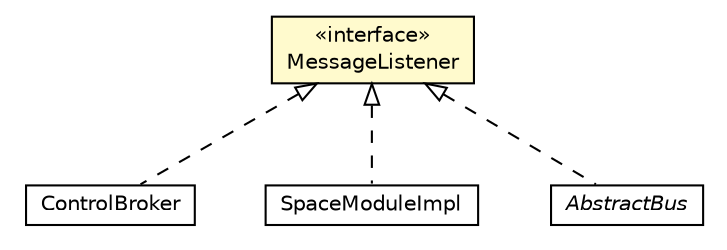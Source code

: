 #!/usr/local/bin/dot
#
# Class diagram 
# Generated by UMLGraph version R5_6-24-gf6e263 (http://www.umlgraph.org/)
#

digraph G {
	edge [fontname="Helvetica",fontsize=10,labelfontname="Helvetica",labelfontsize=10];
	node [fontname="Helvetica",fontsize=10,shape=plaintext];
	nodesep=0.25;
	ranksep=0.5;
	// org.universAAL.middleware.modules.listener.MessageListener
	c244168 [label=<<table title="org.universAAL.middleware.modules.listener.MessageListener" border="0" cellborder="1" cellspacing="0" cellpadding="2" port="p" bgcolor="lemonChiffon" href="./MessageListener.html">
		<tr><td><table border="0" cellspacing="0" cellpadding="1">
<tr><td align="center" balign="center"> &#171;interface&#187; </td></tr>
<tr><td align="center" balign="center"> MessageListener </td></tr>
		</table></td></tr>
		</table>>, URL="./MessageListener.html", fontname="Helvetica", fontcolor="black", fontsize=10.0];
	// org.universAAL.middleware.brokers.control.ControlBroker
	c244196 [label=<<table title="org.universAAL.middleware.brokers.control.ControlBroker" border="0" cellborder="1" cellspacing="0" cellpadding="2" port="p" href="../../brokers/control/ControlBroker.html">
		<tr><td><table border="0" cellspacing="0" cellpadding="1">
<tr><td align="center" balign="center"> ControlBroker </td></tr>
		</table></td></tr>
		</table>>, URL="../../brokers/control/ControlBroker.html", fontname="Helvetica", fontcolor="black", fontsize=10.0];
	// org.universAAL.middleware.modules.space.SpaceModuleImpl
	c244198 [label=<<table title="org.universAAL.middleware.modules.space.SpaceModuleImpl" border="0" cellborder="1" cellspacing="0" cellpadding="2" port="p" href="../space/SpaceModuleImpl.html">
		<tr><td><table border="0" cellspacing="0" cellpadding="1">
<tr><td align="center" balign="center"> SpaceModuleImpl </td></tr>
		</table></td></tr>
		</table>>, URL="../space/SpaceModuleImpl.html", fontname="Helvetica", fontcolor="black", fontsize=10.0];
	// org.universAAL.middleware.bus.model.AbstractBus
	c244245 [label=<<table title="org.universAAL.middleware.bus.model.AbstractBus" border="0" cellborder="1" cellspacing="0" cellpadding="2" port="p" href="../../bus/model/AbstractBus.html">
		<tr><td><table border="0" cellspacing="0" cellpadding="1">
<tr><td align="center" balign="center"><font face="Helvetica-Oblique"> AbstractBus </font></td></tr>
		</table></td></tr>
		</table>>, URL="../../bus/model/AbstractBus.html", fontname="Helvetica", fontcolor="black", fontsize=10.0];
	//org.universAAL.middleware.brokers.control.ControlBroker implements org.universAAL.middleware.modules.listener.MessageListener
	c244168:p -> c244196:p [dir=back,arrowtail=empty,style=dashed];
	//org.universAAL.middleware.modules.space.SpaceModuleImpl implements org.universAAL.middleware.modules.listener.MessageListener
	c244168:p -> c244198:p [dir=back,arrowtail=empty,style=dashed];
	//org.universAAL.middleware.bus.model.AbstractBus implements org.universAAL.middleware.modules.listener.MessageListener
	c244168:p -> c244245:p [dir=back,arrowtail=empty,style=dashed];
}

